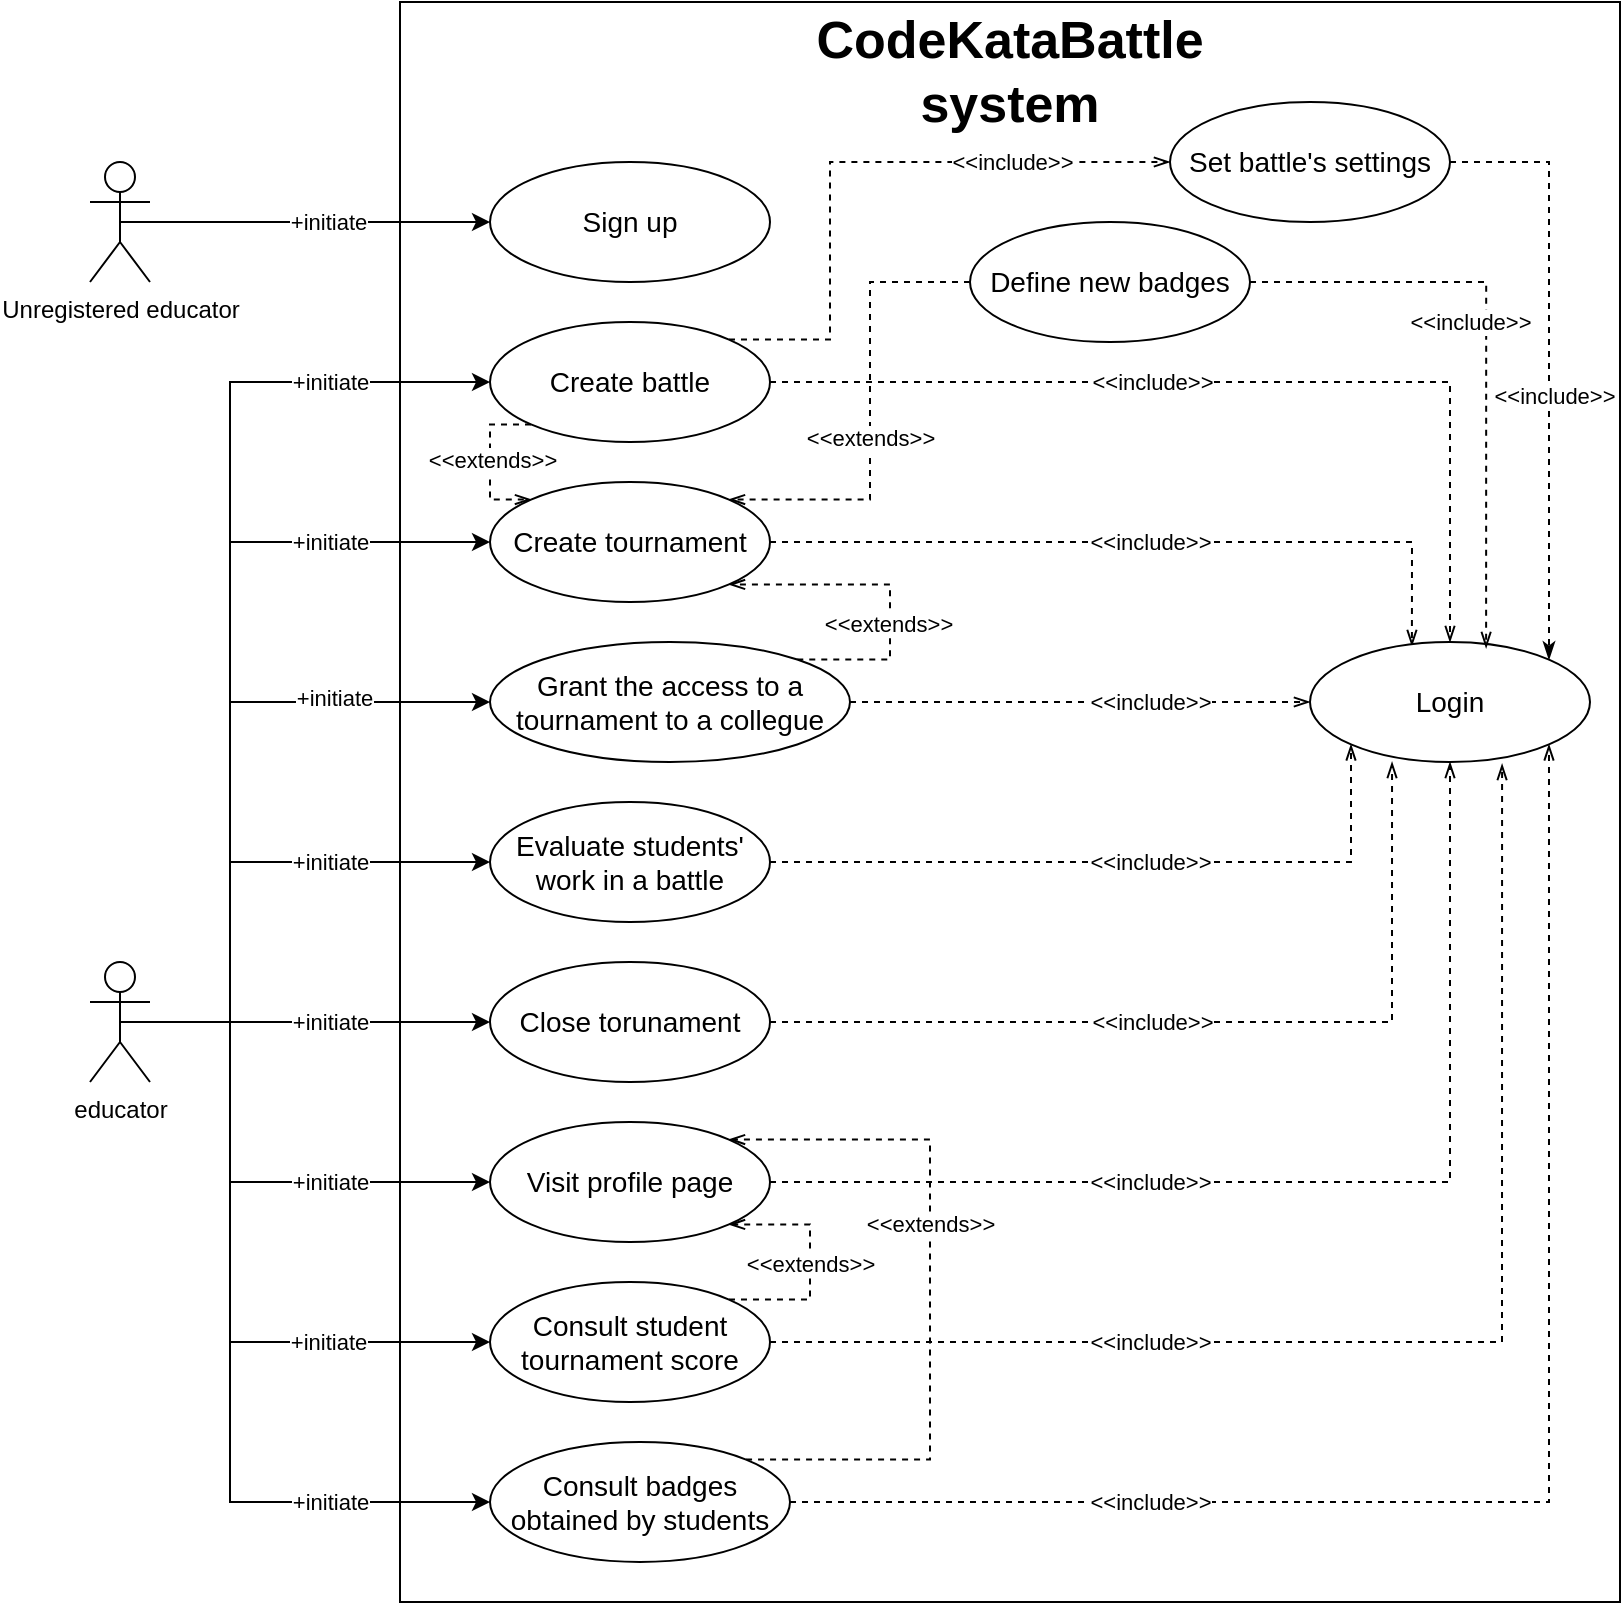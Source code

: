 <mxfile version="22.1.4" type="device">
  <diagram name="Pagina-1" id="-lc__C2LzzWhknLZ_087">
    <mxGraphModel dx="712" dy="748" grid="1" gridSize="10" guides="1" tooltips="1" connect="1" arrows="1" fold="1" page="1" pageScale="1" pageWidth="827" pageHeight="1169" math="0" shadow="0">
      <root>
        <mxCell id="0" />
        <mxCell id="1" parent="0" />
        <mxCell id="jwCum3OtEXmxNr1phg1b-1" value="" style="rounded=0;whiteSpace=wrap;html=1;" vertex="1" parent="1">
          <mxGeometry x="265" y="170" width="610" height="800" as="geometry" />
        </mxCell>
        <mxCell id="jwCum3OtEXmxNr1phg1b-2" value="CodeKataBattle system" style="text;html=1;strokeColor=none;fillColor=none;align=center;verticalAlign=middle;whiteSpace=wrap;rounded=0;fontSize=26;fontStyle=1" vertex="1" parent="1">
          <mxGeometry x="540" y="190" width="60" height="30" as="geometry" />
        </mxCell>
        <mxCell id="jwCum3OtEXmxNr1phg1b-3" value="Sign up" style="ellipse;whiteSpace=wrap;html=1;fontSize=14;" vertex="1" parent="1">
          <mxGeometry x="310" y="250" width="140" height="60" as="geometry" />
        </mxCell>
        <mxCell id="jwCum3OtEXmxNr1phg1b-4" style="edgeStyle=orthogonalEdgeStyle;rounded=0;orthogonalLoop=1;jettySize=auto;html=1;exitX=0;exitY=1;exitDx=0;exitDy=0;entryX=0;entryY=0;entryDx=0;entryDy=0;dashed=1;endArrow=openThin;endFill=0;" edge="1" parent="1" source="jwCum3OtEXmxNr1phg1b-6" target="jwCum3OtEXmxNr1phg1b-9">
          <mxGeometry relative="1" as="geometry">
            <Array as="points">
              <mxPoint x="310" y="381" />
              <mxPoint x="310" y="419" />
            </Array>
          </mxGeometry>
        </mxCell>
        <mxCell id="jwCum3OtEXmxNr1phg1b-5" value="&amp;lt;&amp;lt;extends&amp;gt;&amp;gt;" style="edgeLabel;html=1;align=center;verticalAlign=middle;resizable=0;points=[];" vertex="1" connectable="0" parent="jwCum3OtEXmxNr1phg1b-4">
          <mxGeometry x="-0.017" y="1" relative="1" as="geometry">
            <mxPoint as="offset" />
          </mxGeometry>
        </mxCell>
        <mxCell id="jwCum3OtEXmxNr1phg1b-59" style="edgeStyle=orthogonalEdgeStyle;rounded=0;orthogonalLoop=1;jettySize=auto;html=1;exitX=1;exitY=0;exitDx=0;exitDy=0;entryX=0;entryY=0.5;entryDx=0;entryDy=0;dashed=1;endArrow=openThin;endFill=0;" edge="1" parent="1" source="jwCum3OtEXmxNr1phg1b-6" target="jwCum3OtEXmxNr1phg1b-57">
          <mxGeometry relative="1" as="geometry">
            <Array as="points">
              <mxPoint x="480" y="339" />
              <mxPoint x="480" y="250" />
            </Array>
          </mxGeometry>
        </mxCell>
        <mxCell id="jwCum3OtEXmxNr1phg1b-68" value="&amp;lt;&amp;lt;include&amp;gt;&amp;gt;" style="edgeLabel;html=1;align=center;verticalAlign=middle;resizable=0;points=[];" vertex="1" connectable="0" parent="jwCum3OtEXmxNr1phg1b-59">
          <mxGeometry x="0.489" relative="1" as="geometry">
            <mxPoint as="offset" />
          </mxGeometry>
        </mxCell>
        <mxCell id="jwCum3OtEXmxNr1phg1b-6" value="Create battle" style="ellipse;whiteSpace=wrap;html=1;fontSize=14;" vertex="1" parent="1">
          <mxGeometry x="310" y="330" width="140" height="60" as="geometry" />
        </mxCell>
        <mxCell id="jwCum3OtEXmxNr1phg1b-7" style="edgeStyle=orthogonalEdgeStyle;rounded=0;orthogonalLoop=1;jettySize=auto;html=1;exitX=1;exitY=0.5;exitDx=0;exitDy=0;entryX=0.364;entryY=0.033;entryDx=0;entryDy=0;dashed=1;endArrow=openThin;endFill=0;entryPerimeter=0;" edge="1" parent="1" source="jwCum3OtEXmxNr1phg1b-9" target="jwCum3OtEXmxNr1phg1b-48">
          <mxGeometry relative="1" as="geometry" />
        </mxCell>
        <mxCell id="jwCum3OtEXmxNr1phg1b-8" value="&amp;lt;&amp;lt;include&amp;gt;&amp;gt;" style="edgeLabel;html=1;align=center;verticalAlign=middle;resizable=0;points=[];" vertex="1" connectable="0" parent="jwCum3OtEXmxNr1phg1b-7">
          <mxGeometry x="0.146" relative="1" as="geometry">
            <mxPoint x="-24" as="offset" />
          </mxGeometry>
        </mxCell>
        <mxCell id="jwCum3OtEXmxNr1phg1b-9" value="Create tournament" style="ellipse;whiteSpace=wrap;html=1;fontSize=14;" vertex="1" parent="1">
          <mxGeometry x="310" y="410" width="140" height="60" as="geometry" />
        </mxCell>
        <mxCell id="jwCum3OtEXmxNr1phg1b-10" style="edgeStyle=orthogonalEdgeStyle;rounded=0;orthogonalLoop=1;jettySize=auto;html=1;exitX=1;exitY=0.5;exitDx=0;exitDy=0;entryX=0;entryY=0.5;entryDx=0;entryDy=0;dashed=1;endArrow=openThin;endFill=0;" edge="1" parent="1" source="jwCum3OtEXmxNr1phg1b-12" target="jwCum3OtEXmxNr1phg1b-48">
          <mxGeometry relative="1" as="geometry" />
        </mxCell>
        <mxCell id="jwCum3OtEXmxNr1phg1b-11" value="&amp;lt;&amp;lt;include&amp;gt;&amp;gt;" style="edgeLabel;html=1;align=center;verticalAlign=middle;resizable=0;points=[];" vertex="1" connectable="0" parent="jwCum3OtEXmxNr1phg1b-10">
          <mxGeometry x="0.52" relative="1" as="geometry">
            <mxPoint x="-25" as="offset" />
          </mxGeometry>
        </mxCell>
        <mxCell id="jwCum3OtEXmxNr1phg1b-65" style="edgeStyle=orthogonalEdgeStyle;rounded=0;orthogonalLoop=1;jettySize=auto;html=1;exitX=1;exitY=0;exitDx=0;exitDy=0;entryX=1;entryY=1;entryDx=0;entryDy=0;endArrow=openThin;endFill=0;dashed=1;" edge="1" parent="1" source="jwCum3OtEXmxNr1phg1b-12" target="jwCum3OtEXmxNr1phg1b-9">
          <mxGeometry relative="1" as="geometry">
            <Array as="points">
              <mxPoint x="510" y="499" />
              <mxPoint x="510" y="461" />
            </Array>
          </mxGeometry>
        </mxCell>
        <mxCell id="jwCum3OtEXmxNr1phg1b-66" value="&amp;lt;&amp;lt;extends&amp;gt;&amp;gt;" style="edgeLabel;html=1;align=center;verticalAlign=middle;resizable=0;points=[];" vertex="1" connectable="0" parent="jwCum3OtEXmxNr1phg1b-65">
          <mxGeometry x="-0.22" y="1" relative="1" as="geometry">
            <mxPoint as="offset" />
          </mxGeometry>
        </mxCell>
        <mxCell id="jwCum3OtEXmxNr1phg1b-12" value="Grant the access to a tournament to a collegue" style="ellipse;whiteSpace=wrap;html=1;fontSize=14;" vertex="1" parent="1">
          <mxGeometry x="310" y="490" width="180" height="60" as="geometry" />
        </mxCell>
        <mxCell id="jwCum3OtEXmxNr1phg1b-13" style="edgeStyle=orthogonalEdgeStyle;rounded=0;orthogonalLoop=1;jettySize=auto;html=1;exitX=1;exitY=0.5;exitDx=0;exitDy=0;entryX=0;entryY=1;entryDx=0;entryDy=0;dashed=1;endArrow=openThin;endFill=0;" edge="1" parent="1" source="jwCum3OtEXmxNr1phg1b-17" target="jwCum3OtEXmxNr1phg1b-48">
          <mxGeometry relative="1" as="geometry" />
        </mxCell>
        <mxCell id="jwCum3OtEXmxNr1phg1b-14" value="&amp;lt;&amp;lt;include&amp;gt;&amp;gt;" style="edgeLabel;html=1;align=center;verticalAlign=middle;resizable=0;points=[];" vertex="1" connectable="0" parent="jwCum3OtEXmxNr1phg1b-13">
          <mxGeometry x="0.248" y="-1" relative="1" as="geometry">
            <mxPoint x="-28" y="-1" as="offset" />
          </mxGeometry>
        </mxCell>
        <mxCell id="jwCum3OtEXmxNr1phg1b-17" value="Evaluate students&#39; work in a battle" style="ellipse;whiteSpace=wrap;html=1;fontSize=14;" vertex="1" parent="1">
          <mxGeometry x="310" y="570" width="140" height="60" as="geometry" />
        </mxCell>
        <mxCell id="jwCum3OtEXmxNr1phg1b-20" value="Close torunament" style="ellipse;whiteSpace=wrap;html=1;fontSize=14;" vertex="1" parent="1">
          <mxGeometry x="310" y="650" width="140" height="60" as="geometry" />
        </mxCell>
        <mxCell id="jwCum3OtEXmxNr1phg1b-21" style="edgeStyle=orthogonalEdgeStyle;rounded=0;orthogonalLoop=1;jettySize=auto;html=1;exitX=1;exitY=0.5;exitDx=0;exitDy=0;entryX=0.5;entryY=1;entryDx=0;entryDy=0;dashed=1;endArrow=openThin;endFill=0;" edge="1" parent="1" source="jwCum3OtEXmxNr1phg1b-23" target="jwCum3OtEXmxNr1phg1b-48">
          <mxGeometry relative="1" as="geometry" />
        </mxCell>
        <mxCell id="jwCum3OtEXmxNr1phg1b-22" value="&amp;lt;&amp;lt;include&amp;gt;&amp;gt;" style="edgeLabel;html=1;align=center;verticalAlign=middle;resizable=0;points=[];" vertex="1" connectable="0" parent="jwCum3OtEXmxNr1phg1b-21">
          <mxGeometry x="-0.157" y="1" relative="1" as="geometry">
            <mxPoint x="-42" y="1" as="offset" />
          </mxGeometry>
        </mxCell>
        <mxCell id="jwCum3OtEXmxNr1phg1b-23" value="Visit profile page" style="ellipse;whiteSpace=wrap;html=1;fontSize=14;" vertex="1" parent="1">
          <mxGeometry x="310" y="730" width="140" height="60" as="geometry" />
        </mxCell>
        <mxCell id="jwCum3OtEXmxNr1phg1b-56" style="edgeStyle=orthogonalEdgeStyle;rounded=0;orthogonalLoop=1;jettySize=auto;html=1;exitX=1;exitY=0;exitDx=0;exitDy=0;entryX=1;entryY=1;entryDx=0;entryDy=0;dashed=1;endArrow=openThin;endFill=0;" edge="1" parent="1" source="jwCum3OtEXmxNr1phg1b-24" target="jwCum3OtEXmxNr1phg1b-23">
          <mxGeometry relative="1" as="geometry">
            <Array as="points">
              <mxPoint x="470" y="819" />
              <mxPoint x="470" y="781" />
            </Array>
          </mxGeometry>
        </mxCell>
        <mxCell id="jwCum3OtEXmxNr1phg1b-63" value="&amp;lt;&amp;lt;extends&amp;gt;&amp;gt;" style="edgeLabel;html=1;align=center;verticalAlign=middle;resizable=0;points=[];" vertex="1" connectable="0" parent="jwCum3OtEXmxNr1phg1b-56">
          <mxGeometry x="-0.017" relative="1" as="geometry">
            <mxPoint as="offset" />
          </mxGeometry>
        </mxCell>
        <mxCell id="jwCum3OtEXmxNr1phg1b-24" value="Consult student tournament score" style="ellipse;whiteSpace=wrap;html=1;fontSize=14;" vertex="1" parent="1">
          <mxGeometry x="310" y="810" width="140" height="60" as="geometry" />
        </mxCell>
        <mxCell id="jwCum3OtEXmxNr1phg1b-25" style="edgeStyle=orthogonalEdgeStyle;rounded=0;orthogonalLoop=1;jettySize=auto;html=1;exitX=1;exitY=0.5;exitDx=0;exitDy=0;entryX=1;entryY=1;entryDx=0;entryDy=0;dashed=1;endArrow=openThin;endFill=0;" edge="1" parent="1" source="jwCum3OtEXmxNr1phg1b-27" target="jwCum3OtEXmxNr1phg1b-48">
          <mxGeometry relative="1" as="geometry" />
        </mxCell>
        <mxCell id="jwCum3OtEXmxNr1phg1b-26" value="&amp;lt;&amp;lt;include&amp;gt;&amp;gt;" style="edgeLabel;html=1;align=center;verticalAlign=middle;resizable=0;points=[];" vertex="1" connectable="0" parent="jwCum3OtEXmxNr1phg1b-25">
          <mxGeometry x="-0.323" relative="1" as="geometry">
            <mxPoint x="-77" as="offset" />
          </mxGeometry>
        </mxCell>
        <mxCell id="jwCum3OtEXmxNr1phg1b-55" style="edgeStyle=orthogonalEdgeStyle;rounded=0;orthogonalLoop=1;jettySize=auto;html=1;exitX=1;exitY=0;exitDx=0;exitDy=0;entryX=1;entryY=0;entryDx=0;entryDy=0;dashed=1;endArrow=openThin;endFill=0;" edge="1" parent="1" source="jwCum3OtEXmxNr1phg1b-27" target="jwCum3OtEXmxNr1phg1b-23">
          <mxGeometry relative="1" as="geometry">
            <Array as="points">
              <mxPoint x="530" y="899" />
              <mxPoint x="530" y="739" />
            </Array>
          </mxGeometry>
        </mxCell>
        <mxCell id="jwCum3OtEXmxNr1phg1b-64" value="&amp;lt;&amp;lt;extends&amp;gt;&amp;gt;" style="edgeLabel;html=1;align=center;verticalAlign=middle;resizable=0;points=[];" vertex="1" connectable="0" parent="jwCum3OtEXmxNr1phg1b-55">
          <mxGeometry x="0.247" relative="1" as="geometry">
            <mxPoint y="10" as="offset" />
          </mxGeometry>
        </mxCell>
        <mxCell id="jwCum3OtEXmxNr1phg1b-27" value="Consult badges obtained by students" style="ellipse;whiteSpace=wrap;html=1;fontSize=14;" vertex="1" parent="1">
          <mxGeometry x="310" y="890" width="150" height="60" as="geometry" />
        </mxCell>
        <mxCell id="jwCum3OtEXmxNr1phg1b-28" style="edgeStyle=orthogonalEdgeStyle;rounded=0;orthogonalLoop=1;jettySize=auto;html=1;exitX=0.5;exitY=0.5;exitDx=0;exitDy=0;exitPerimeter=0;entryX=0;entryY=0.5;entryDx=0;entryDy=0;" edge="1" parent="1" source="jwCum3OtEXmxNr1phg1b-44" target="jwCum3OtEXmxNr1phg1b-20">
          <mxGeometry relative="1" as="geometry" />
        </mxCell>
        <mxCell id="jwCum3OtEXmxNr1phg1b-29" value="+initiate" style="edgeLabel;html=1;align=center;verticalAlign=middle;resizable=0;points=[];" vertex="1" connectable="0" parent="jwCum3OtEXmxNr1phg1b-28">
          <mxGeometry x="0.189" y="2" relative="1" as="geometry">
            <mxPoint x="-5" y="2" as="offset" />
          </mxGeometry>
        </mxCell>
        <mxCell id="jwCum3OtEXmxNr1phg1b-30" style="edgeStyle=orthogonalEdgeStyle;rounded=0;orthogonalLoop=1;jettySize=auto;html=1;exitX=0.5;exitY=0.5;exitDx=0;exitDy=0;exitPerimeter=0;entryX=0;entryY=0.5;entryDx=0;entryDy=0;" edge="1" parent="1" source="jwCum3OtEXmxNr1phg1b-44" target="jwCum3OtEXmxNr1phg1b-17">
          <mxGeometry relative="1" as="geometry">
            <Array as="points">
              <mxPoint x="180" y="680" />
              <mxPoint x="180" y="600" />
            </Array>
          </mxGeometry>
        </mxCell>
        <mxCell id="jwCum3OtEXmxNr1phg1b-31" value="+initiate" style="edgeLabel;html=1;align=center;verticalAlign=middle;resizable=0;points=[];" vertex="1" connectable="0" parent="jwCum3OtEXmxNr1phg1b-30">
          <mxGeometry x="0.449" y="1" relative="1" as="geometry">
            <mxPoint x="-7" y="1" as="offset" />
          </mxGeometry>
        </mxCell>
        <mxCell id="jwCum3OtEXmxNr1phg1b-32" style="edgeStyle=orthogonalEdgeStyle;rounded=0;orthogonalLoop=1;jettySize=auto;html=1;exitX=0.5;exitY=0.5;exitDx=0;exitDy=0;exitPerimeter=0;entryX=0;entryY=0.5;entryDx=0;entryDy=0;" edge="1" parent="1" source="jwCum3OtEXmxNr1phg1b-44" target="jwCum3OtEXmxNr1phg1b-12">
          <mxGeometry relative="1" as="geometry">
            <Array as="points">
              <mxPoint x="180" y="680" />
              <mxPoint x="180" y="520" />
            </Array>
          </mxGeometry>
        </mxCell>
        <mxCell id="jwCum3OtEXmxNr1phg1b-33" value="+initiate" style="edgeLabel;html=1;align=center;verticalAlign=middle;resizable=0;points=[];" vertex="1" connectable="0" parent="jwCum3OtEXmxNr1phg1b-32">
          <mxGeometry x="0.548" y="2" relative="1" as="geometry">
            <mxPoint as="offset" />
          </mxGeometry>
        </mxCell>
        <mxCell id="jwCum3OtEXmxNr1phg1b-34" style="edgeStyle=orthogonalEdgeStyle;rounded=0;orthogonalLoop=1;jettySize=auto;html=1;exitX=0.5;exitY=0.5;exitDx=0;exitDy=0;exitPerimeter=0;entryX=0;entryY=0.5;entryDx=0;entryDy=0;" edge="1" parent="1" source="jwCum3OtEXmxNr1phg1b-44" target="jwCum3OtEXmxNr1phg1b-9">
          <mxGeometry relative="1" as="geometry">
            <Array as="points">
              <mxPoint x="180" y="680" />
              <mxPoint x="180" y="440" />
            </Array>
          </mxGeometry>
        </mxCell>
        <mxCell id="jwCum3OtEXmxNr1phg1b-35" value="+initiate" style="edgeLabel;html=1;align=center;verticalAlign=middle;resizable=0;points=[];" vertex="1" connectable="0" parent="jwCum3OtEXmxNr1phg1b-34">
          <mxGeometry x="0.652" y="1" relative="1" as="geometry">
            <mxPoint x="-6" y="1" as="offset" />
          </mxGeometry>
        </mxCell>
        <mxCell id="jwCum3OtEXmxNr1phg1b-36" style="edgeStyle=orthogonalEdgeStyle;rounded=0;orthogonalLoop=1;jettySize=auto;html=1;exitX=0.5;exitY=0.5;exitDx=0;exitDy=0;exitPerimeter=0;entryX=0;entryY=0.5;entryDx=0;entryDy=0;" edge="1" parent="1" source="jwCum3OtEXmxNr1phg1b-44" target="jwCum3OtEXmxNr1phg1b-6">
          <mxGeometry relative="1" as="geometry">
            <Array as="points">
              <mxPoint x="180" y="680" />
              <mxPoint x="180" y="360" />
            </Array>
          </mxGeometry>
        </mxCell>
        <mxCell id="jwCum3OtEXmxNr1phg1b-37" value="+initiate" style="edgeLabel;html=1;align=center;verticalAlign=middle;resizable=0;points=[];" vertex="1" connectable="0" parent="jwCum3OtEXmxNr1phg1b-36">
          <mxGeometry x="0.754" y="-4" relative="1" as="geometry">
            <mxPoint x="-18" y="-4" as="offset" />
          </mxGeometry>
        </mxCell>
        <mxCell id="jwCum3OtEXmxNr1phg1b-38" style="edgeStyle=orthogonalEdgeStyle;rounded=0;orthogonalLoop=1;jettySize=auto;html=1;exitX=0.5;exitY=0.5;exitDx=0;exitDy=0;exitPerimeter=0;entryX=0;entryY=0.5;entryDx=0;entryDy=0;" edge="1" parent="1" source="jwCum3OtEXmxNr1phg1b-44" target="jwCum3OtEXmxNr1phg1b-24">
          <mxGeometry relative="1" as="geometry">
            <Array as="points">
              <mxPoint x="180" y="680" />
              <mxPoint x="180" y="840" />
            </Array>
          </mxGeometry>
        </mxCell>
        <mxCell id="jwCum3OtEXmxNr1phg1b-39" value="+initiate" style="edgeLabel;html=1;align=center;verticalAlign=middle;resizable=0;points=[];" vertex="1" connectable="0" parent="jwCum3OtEXmxNr1phg1b-38">
          <mxGeometry x="0.53" y="2" relative="1" as="geometry">
            <mxPoint y="2" as="offset" />
          </mxGeometry>
        </mxCell>
        <mxCell id="jwCum3OtEXmxNr1phg1b-40" style="edgeStyle=orthogonalEdgeStyle;rounded=0;orthogonalLoop=1;jettySize=auto;html=1;exitX=0.5;exitY=0.5;exitDx=0;exitDy=0;exitPerimeter=0;entryX=0;entryY=0.5;entryDx=0;entryDy=0;" edge="1" parent="1" source="jwCum3OtEXmxNr1phg1b-44" target="jwCum3OtEXmxNr1phg1b-23">
          <mxGeometry relative="1" as="geometry">
            <Array as="points">
              <mxPoint x="180" y="680" />
              <mxPoint x="180" y="760" />
            </Array>
          </mxGeometry>
        </mxCell>
        <mxCell id="jwCum3OtEXmxNr1phg1b-41" value="+initiate" style="edgeLabel;html=1;align=center;verticalAlign=middle;resizable=0;points=[];" vertex="1" connectable="0" parent="jwCum3OtEXmxNr1phg1b-40">
          <mxGeometry x="0.426" y="2" relative="1" as="geometry">
            <mxPoint x="-4" y="2" as="offset" />
          </mxGeometry>
        </mxCell>
        <mxCell id="jwCum3OtEXmxNr1phg1b-42" style="edgeStyle=orthogonalEdgeStyle;rounded=0;orthogonalLoop=1;jettySize=auto;html=1;exitX=0.5;exitY=0.5;exitDx=0;exitDy=0;exitPerimeter=0;entryX=0;entryY=0.5;entryDx=0;entryDy=0;" edge="1" parent="1" source="jwCum3OtEXmxNr1phg1b-44" target="jwCum3OtEXmxNr1phg1b-27">
          <mxGeometry relative="1" as="geometry">
            <Array as="points">
              <mxPoint x="180" y="680" />
              <mxPoint x="180" y="920" />
            </Array>
          </mxGeometry>
        </mxCell>
        <mxCell id="jwCum3OtEXmxNr1phg1b-43" value="+initiate" style="edgeLabel;html=1;align=center;verticalAlign=middle;resizable=0;points=[];" vertex="1" connectable="0" parent="jwCum3OtEXmxNr1phg1b-42">
          <mxGeometry x="0.605" y="-4" relative="1" as="geometry">
            <mxPoint x="4" y="-4" as="offset" />
          </mxGeometry>
        </mxCell>
        <mxCell id="jwCum3OtEXmxNr1phg1b-44" value="educator" style="shape=umlActor;verticalLabelPosition=bottom;verticalAlign=top;html=1;outlineConnect=0;" vertex="1" parent="1">
          <mxGeometry x="110" y="650" width="30" height="60" as="geometry" />
        </mxCell>
        <mxCell id="jwCum3OtEXmxNr1phg1b-45" style="edgeStyle=orthogonalEdgeStyle;rounded=0;orthogonalLoop=1;jettySize=auto;html=1;exitX=0.5;exitY=0.5;exitDx=0;exitDy=0;exitPerimeter=0;entryX=0;entryY=0.5;entryDx=0;entryDy=0;" edge="1" parent="1" source="jwCum3OtEXmxNr1phg1b-47" target="jwCum3OtEXmxNr1phg1b-3">
          <mxGeometry relative="1" as="geometry" />
        </mxCell>
        <mxCell id="jwCum3OtEXmxNr1phg1b-46" value="+initiate" style="edgeLabel;html=1;align=center;verticalAlign=middle;resizable=0;points=[];" vertex="1" connectable="0" parent="jwCum3OtEXmxNr1phg1b-45">
          <mxGeometry x="0.353" y="-1" relative="1" as="geometry">
            <mxPoint x="-21" y="-1" as="offset" />
          </mxGeometry>
        </mxCell>
        <mxCell id="jwCum3OtEXmxNr1phg1b-47" value="Unregistered educator" style="shape=umlActor;verticalLabelPosition=bottom;verticalAlign=top;html=1;outlineConnect=0;" vertex="1" parent="1">
          <mxGeometry x="110" y="250" width="30" height="60" as="geometry" />
        </mxCell>
        <mxCell id="jwCum3OtEXmxNr1phg1b-48" value="Login" style="ellipse;whiteSpace=wrap;html=1;fontSize=14;" vertex="1" parent="1">
          <mxGeometry x="720" y="490" width="140" height="60" as="geometry" />
        </mxCell>
        <mxCell id="jwCum3OtEXmxNr1phg1b-49" style="edgeStyle=orthogonalEdgeStyle;rounded=0;orthogonalLoop=1;jettySize=auto;html=1;exitX=1;exitY=0.5;exitDx=0;exitDy=0;entryX=0.5;entryY=0;entryDx=0;entryDy=0;dashed=1;endArrow=openThin;endFill=0;" edge="1" parent="1" source="jwCum3OtEXmxNr1phg1b-6" target="jwCum3OtEXmxNr1phg1b-48">
          <mxGeometry relative="1" as="geometry" />
        </mxCell>
        <mxCell id="jwCum3OtEXmxNr1phg1b-50" value="&amp;lt;&amp;lt;include&amp;gt;&amp;gt;" style="edgeLabel;html=1;align=center;verticalAlign=middle;resizable=0;points=[];" vertex="1" connectable="0" parent="jwCum3OtEXmxNr1phg1b-49">
          <mxGeometry x="-0.034" y="-1" relative="1" as="geometry">
            <mxPoint x="-36" y="-1" as="offset" />
          </mxGeometry>
        </mxCell>
        <mxCell id="jwCum3OtEXmxNr1phg1b-51" style="edgeStyle=orthogonalEdgeStyle;rounded=0;orthogonalLoop=1;jettySize=auto;html=1;exitX=1;exitY=0.5;exitDx=0;exitDy=0;entryX=0.293;entryY=1;entryDx=0;entryDy=0;entryPerimeter=0;dashed=1;endArrow=openThin;endFill=0;" edge="1" parent="1" source="jwCum3OtEXmxNr1phg1b-20" target="jwCum3OtEXmxNr1phg1b-48">
          <mxGeometry relative="1" as="geometry" />
        </mxCell>
        <mxCell id="jwCum3OtEXmxNr1phg1b-52" value="&amp;lt;&amp;lt;include&amp;gt;&amp;gt;" style="edgeLabel;html=1;align=center;verticalAlign=middle;resizable=0;points=[];" vertex="1" connectable="0" parent="jwCum3OtEXmxNr1phg1b-51">
          <mxGeometry x="0.072" y="2" relative="1" as="geometry">
            <mxPoint x="-46" y="2" as="offset" />
          </mxGeometry>
        </mxCell>
        <mxCell id="jwCum3OtEXmxNr1phg1b-53" style="edgeStyle=orthogonalEdgeStyle;rounded=0;orthogonalLoop=1;jettySize=auto;html=1;exitX=1;exitY=0.5;exitDx=0;exitDy=0;entryX=0.686;entryY=1.017;entryDx=0;entryDy=0;entryPerimeter=0;dashed=1;endArrow=openThin;endFill=0;" edge="1" parent="1" source="jwCum3OtEXmxNr1phg1b-24" target="jwCum3OtEXmxNr1phg1b-48">
          <mxGeometry relative="1" as="geometry" />
        </mxCell>
        <mxCell id="jwCum3OtEXmxNr1phg1b-54" value="&amp;lt;&amp;lt;include&amp;gt;&amp;gt;" style="edgeLabel;html=1;align=center;verticalAlign=middle;resizable=0;points=[];" vertex="1" connectable="0" parent="jwCum3OtEXmxNr1phg1b-53">
          <mxGeometry x="-0.231" y="2" relative="1" as="geometry">
            <mxPoint x="-62" y="2" as="offset" />
          </mxGeometry>
        </mxCell>
        <mxCell id="jwCum3OtEXmxNr1phg1b-62" style="edgeStyle=orthogonalEdgeStyle;rounded=0;orthogonalLoop=1;jettySize=auto;html=1;exitX=1;exitY=0.5;exitDx=0;exitDy=0;entryX=1;entryY=0;entryDx=0;entryDy=0;dashed=1;endArrow=classicThin;endFill=1;" edge="1" parent="1" source="jwCum3OtEXmxNr1phg1b-57" target="jwCum3OtEXmxNr1phg1b-48">
          <mxGeometry relative="1" as="geometry">
            <Array as="points">
              <mxPoint x="840" y="250" />
            </Array>
          </mxGeometry>
        </mxCell>
        <mxCell id="jwCum3OtEXmxNr1phg1b-70" value="&amp;lt;&amp;lt;include&amp;gt;&amp;gt;" style="edgeLabel;html=1;align=center;verticalAlign=middle;resizable=0;points=[];" vertex="1" connectable="0" parent="jwCum3OtEXmxNr1phg1b-62">
          <mxGeometry x="0.123" y="2" relative="1" as="geometry">
            <mxPoint y="-1" as="offset" />
          </mxGeometry>
        </mxCell>
        <mxCell id="jwCum3OtEXmxNr1phg1b-57" value="Set battle&#39;s settings" style="ellipse;whiteSpace=wrap;html=1;fontSize=14;" vertex="1" parent="1">
          <mxGeometry x="650" y="220" width="140" height="60" as="geometry" />
        </mxCell>
        <mxCell id="jwCum3OtEXmxNr1phg1b-60" style="edgeStyle=orthogonalEdgeStyle;rounded=0;orthogonalLoop=1;jettySize=auto;html=1;exitX=0;exitY=0.5;exitDx=0;exitDy=0;entryX=1;entryY=0;entryDx=0;entryDy=0;dashed=1;endArrow=openThin;endFill=0;" edge="1" parent="1" source="jwCum3OtEXmxNr1phg1b-58" target="jwCum3OtEXmxNr1phg1b-9">
          <mxGeometry relative="1" as="geometry">
            <Array as="points">
              <mxPoint x="500" y="310" />
              <mxPoint x="500" y="419" />
            </Array>
          </mxGeometry>
        </mxCell>
        <mxCell id="jwCum3OtEXmxNr1phg1b-67" value="&amp;lt;&amp;lt;extends&amp;gt;&amp;gt;" style="edgeLabel;html=1;align=center;verticalAlign=middle;resizable=0;points=[];" vertex="1" connectable="0" parent="jwCum3OtEXmxNr1phg1b-60">
          <mxGeometry x="0.116" relative="1" as="geometry">
            <mxPoint as="offset" />
          </mxGeometry>
        </mxCell>
        <mxCell id="jwCum3OtEXmxNr1phg1b-58" value="Define new badges" style="ellipse;whiteSpace=wrap;html=1;fontSize=14;" vertex="1" parent="1">
          <mxGeometry x="550" y="280" width="140" height="60" as="geometry" />
        </mxCell>
        <mxCell id="jwCum3OtEXmxNr1phg1b-61" style="edgeStyle=orthogonalEdgeStyle;rounded=0;orthogonalLoop=1;jettySize=auto;html=1;exitX=1;exitY=0.5;exitDx=0;exitDy=0;dashed=1;endArrow=openThin;endFill=0;entryX=0.629;entryY=0.05;entryDx=0;entryDy=0;entryPerimeter=0;" edge="1" parent="1" source="jwCum3OtEXmxNr1phg1b-58" target="jwCum3OtEXmxNr1phg1b-48">
          <mxGeometry relative="1" as="geometry">
            <mxPoint x="810" y="490" as="targetPoint" />
          </mxGeometry>
        </mxCell>
        <mxCell id="jwCum3OtEXmxNr1phg1b-69" value="&amp;lt;&amp;lt;include&amp;gt;&amp;gt;" style="edgeLabel;html=1;align=center;verticalAlign=middle;resizable=0;points=[];" vertex="1" connectable="0" parent="jwCum3OtEXmxNr1phg1b-61">
          <mxGeometry x="-0.065" y="1" relative="1" as="geometry">
            <mxPoint x="-9" y="-3" as="offset" />
          </mxGeometry>
        </mxCell>
      </root>
    </mxGraphModel>
  </diagram>
</mxfile>
